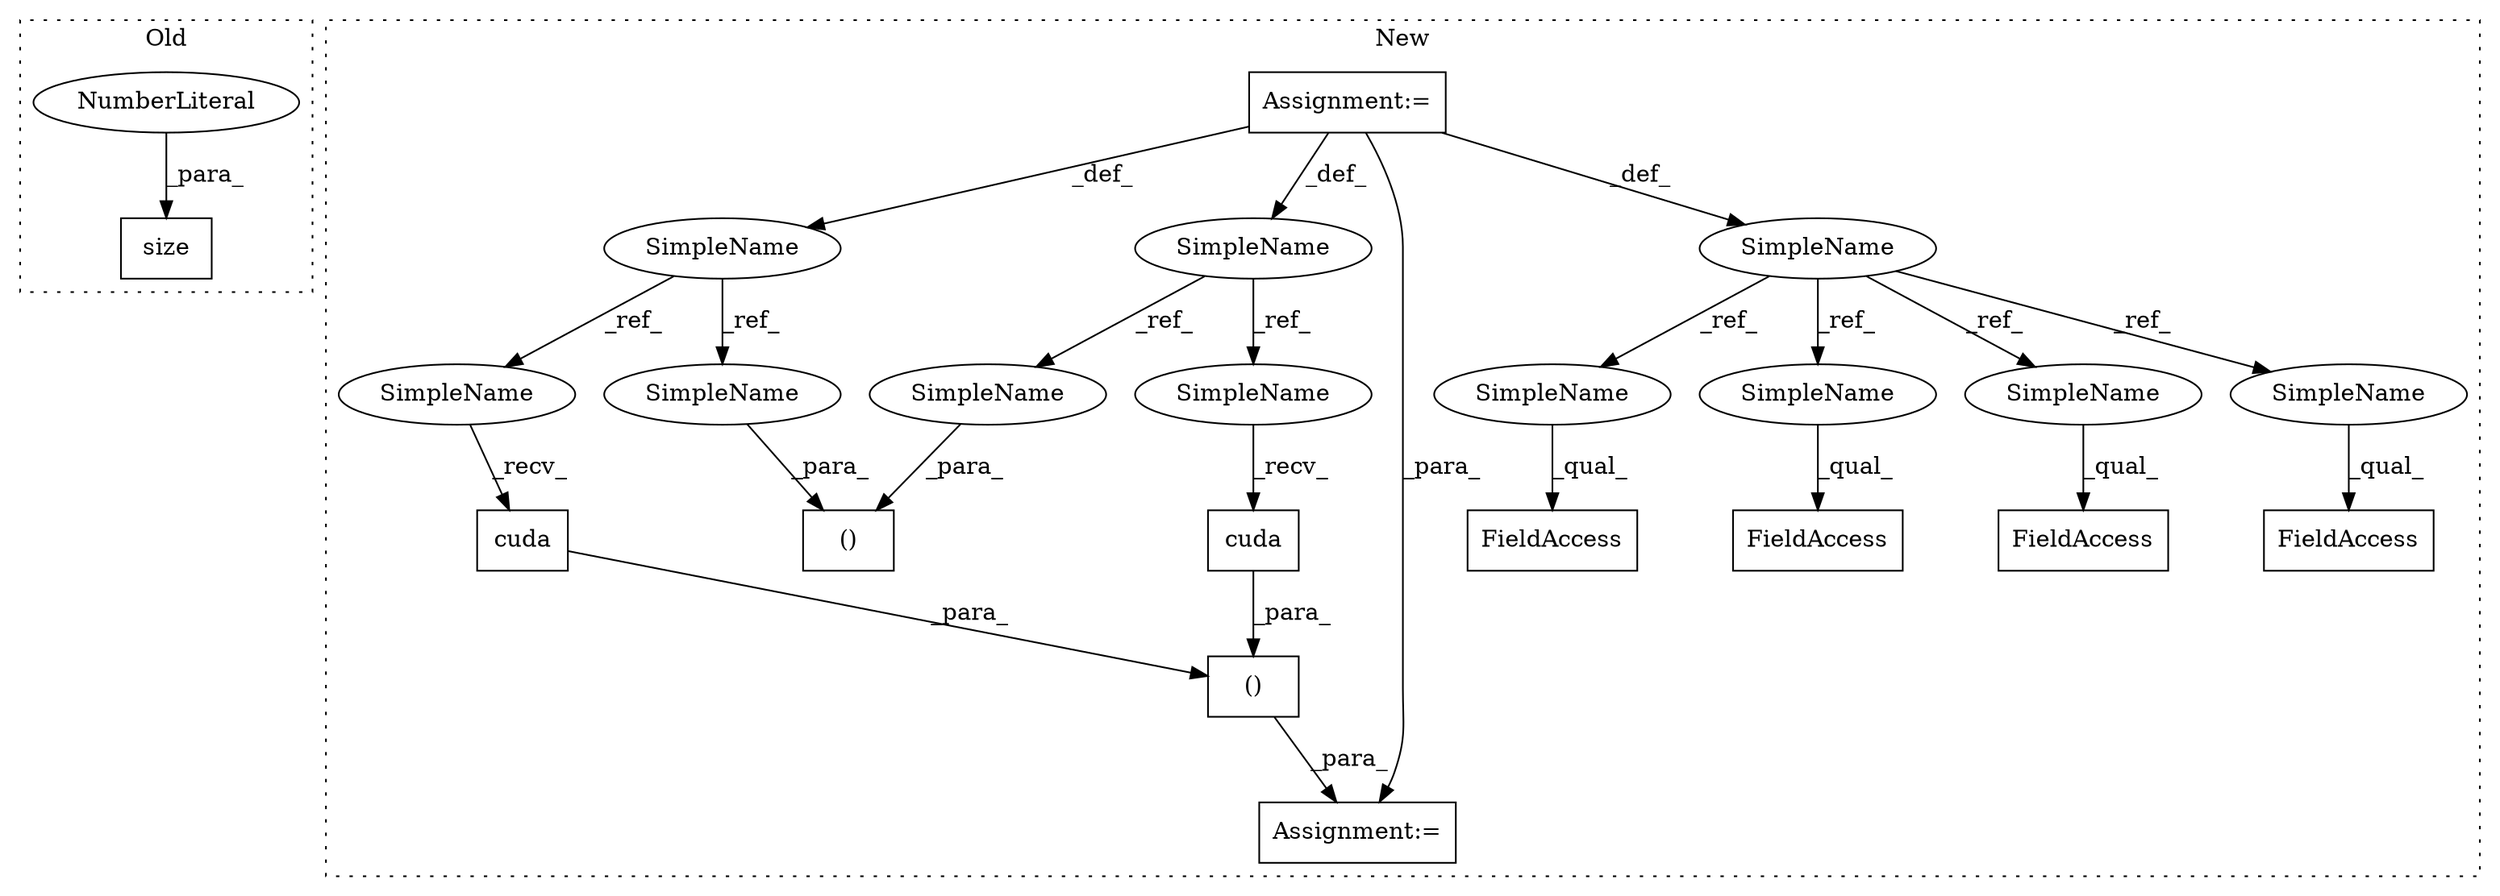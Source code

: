 digraph G {
subgraph cluster0 {
1 [label="size" a="32" s="2668,2674" l="5,1" shape="box"];
3 [label="NumberLiteral" a="34" s="2673" l="1" shape="ellipse"];
label = "Old";
style="dotted";
}
subgraph cluster1 {
2 [label="cuda" a="32" s="2983" l="6" shape="box"];
4 [label="()" a="106" s="2939" l="50" shape="box"];
5 [label="cuda" a="32" s="2950" l="6" shape="box"];
6 [label="SimpleName" a="42" s="2761" l="10" shape="ellipse"];
7 [label="()" a="106" s="2894" l="36" shape="box"];
8 [label="SimpleName" a="42" s="2818" l="13" shape="ellipse"];
9 [label="Assignment:=" a="7" s="2930" l="9" shape="box"];
10 [label="Assignment:=" a="7" s="2690" l="3" shape="box"];
11 [label="FieldAccess" a="22" s="2849" l="13" shape="box"];
12 [label="SimpleName" a="42" s="2690" l="3" shape="ellipse"];
13 [label="FieldAccess" a="22" s="2790" l="13" shape="box"];
14 [label="FieldAccess" a="22" s="3306" l="13" shape="box"];
15 [label="FieldAccess" a="22" s="3207" l="13" shape="box"];
16 [label="SimpleName" a="42" s="2969" l="13" shape="ellipse"];
17 [label="SimpleName" a="42" s="2917" l="13" shape="ellipse"];
18 [label="SimpleName" a="42" s="2894" l="10" shape="ellipse"];
19 [label="SimpleName" a="42" s="2939" l="10" shape="ellipse"];
20 [label="SimpleName" a="42" s="3207" l="3" shape="ellipse"];
21 [label="SimpleName" a="42" s="2790" l="3" shape="ellipse"];
22 [label="SimpleName" a="42" s="3306" l="3" shape="ellipse"];
23 [label="SimpleName" a="42" s="2849" l="3" shape="ellipse"];
label = "New";
style="dotted";
}
2 -> 4 [label="_para_"];
3 -> 1 [label="_para_"];
4 -> 9 [label="_para_"];
5 -> 4 [label="_para_"];
6 -> 18 [label="_ref_"];
6 -> 19 [label="_ref_"];
8 -> 16 [label="_ref_"];
8 -> 17 [label="_ref_"];
10 -> 8 [label="_def_"];
10 -> 6 [label="_def_"];
10 -> 9 [label="_para_"];
10 -> 12 [label="_def_"];
12 -> 23 [label="_ref_"];
12 -> 21 [label="_ref_"];
12 -> 20 [label="_ref_"];
12 -> 22 [label="_ref_"];
16 -> 2 [label="_recv_"];
17 -> 7 [label="_para_"];
18 -> 7 [label="_para_"];
19 -> 5 [label="_recv_"];
20 -> 15 [label="_qual_"];
21 -> 13 [label="_qual_"];
22 -> 14 [label="_qual_"];
23 -> 11 [label="_qual_"];
}